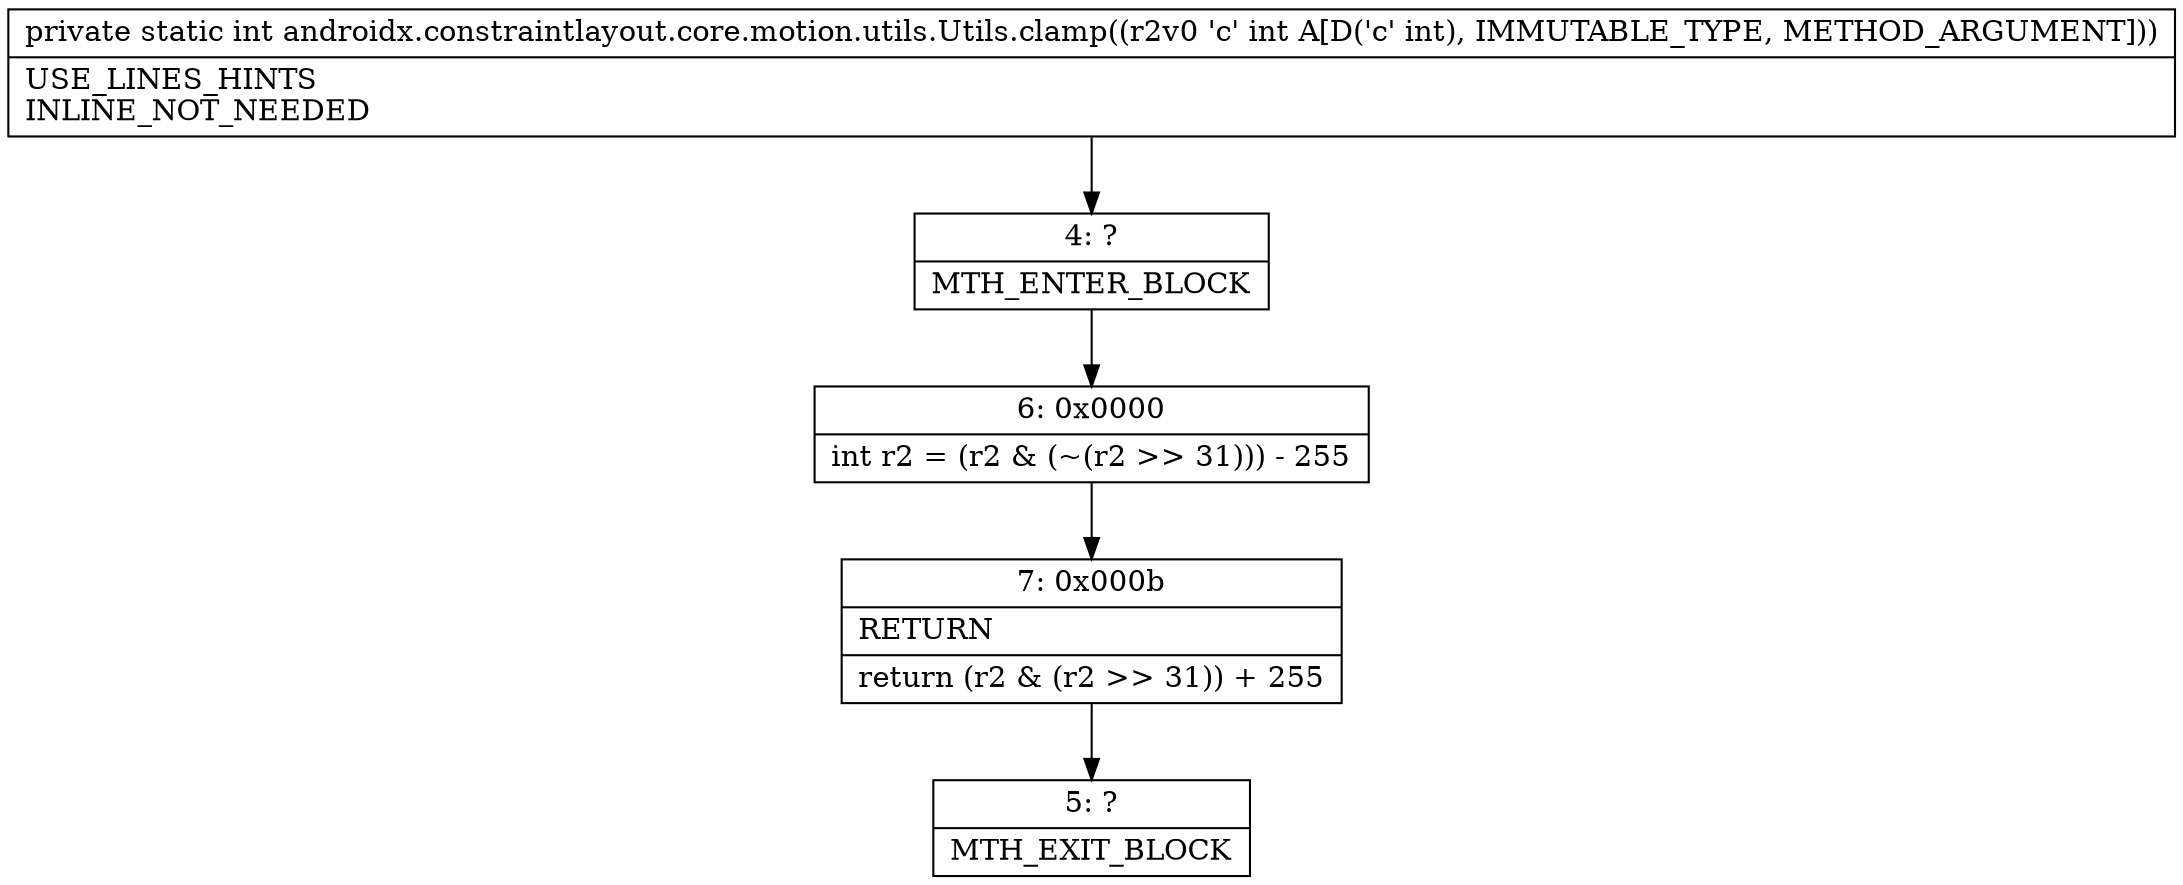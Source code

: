 digraph "CFG forandroidx.constraintlayout.core.motion.utils.Utils.clamp(I)I" {
Node_4 [shape=record,label="{4\:\ ?|MTH_ENTER_BLOCK\l}"];
Node_6 [shape=record,label="{6\:\ 0x0000|int r2 = (r2 & (~(r2 \>\> 31))) \- 255\l}"];
Node_7 [shape=record,label="{7\:\ 0x000b|RETURN\l|return (r2 & (r2 \>\> 31)) + 255\l}"];
Node_5 [shape=record,label="{5\:\ ?|MTH_EXIT_BLOCK\l}"];
MethodNode[shape=record,label="{private static int androidx.constraintlayout.core.motion.utils.Utils.clamp((r2v0 'c' int A[D('c' int), IMMUTABLE_TYPE, METHOD_ARGUMENT]))  | USE_LINES_HINTS\lINLINE_NOT_NEEDED\l}"];
MethodNode -> Node_4;Node_4 -> Node_6;
Node_6 -> Node_7;
Node_7 -> Node_5;
}

